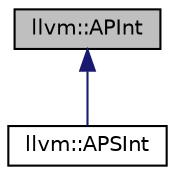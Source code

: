 digraph "llvm::APInt"
{
 // LATEX_PDF_SIZE
  bgcolor="transparent";
  edge [fontname="Helvetica",fontsize="10",labelfontname="Helvetica",labelfontsize="10"];
  node [fontname="Helvetica",fontsize="10",shape=record];
  Node1 [label="llvm::APInt",height=0.2,width=0.4,color="black", fillcolor="grey75", style="filled", fontcolor="black",tooltip="Class for arbitrary precision integers."];
  Node1 -> Node2 [dir="back",color="midnightblue",fontsize="10",style="solid",fontname="Helvetica"];
  Node2 [label="llvm::APSInt",height=0.2,width=0.4,color="black",URL="$classllvm_1_1APSInt.html",tooltip="An arbitrary precision integer that knows its signedness."];
}
